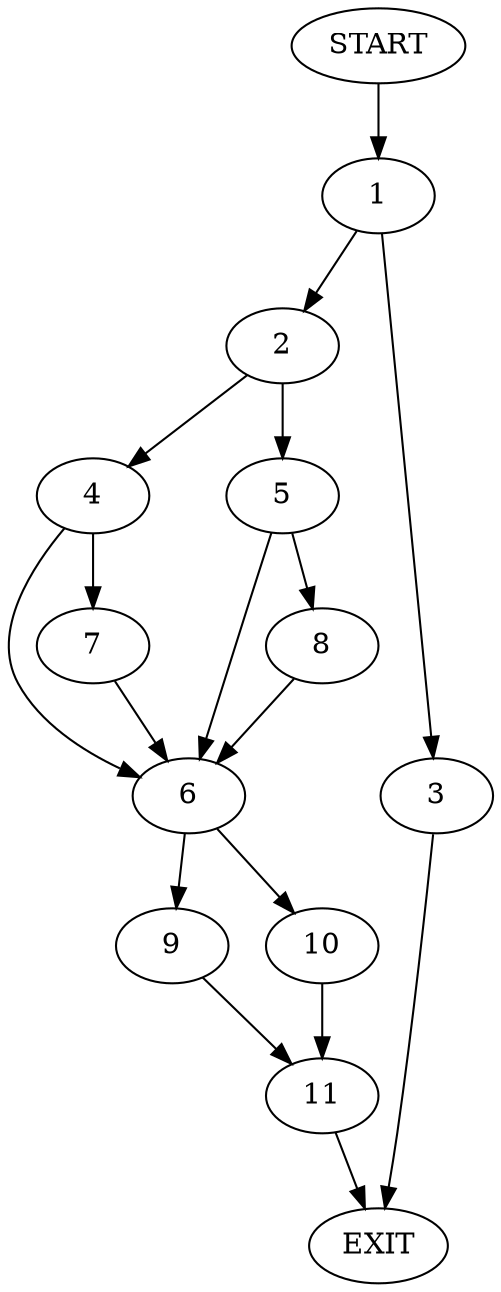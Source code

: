 digraph {
0 [label="START"]
12 [label="EXIT"]
0 -> 1
1 -> 2
1 -> 3
3 -> 12
2 -> 4
2 -> 5
4 -> 6
4 -> 7
5 -> 6
5 -> 8
8 -> 6
6 -> 9
6 -> 10
7 -> 6
10 -> 11
9 -> 11
11 -> 12
}
